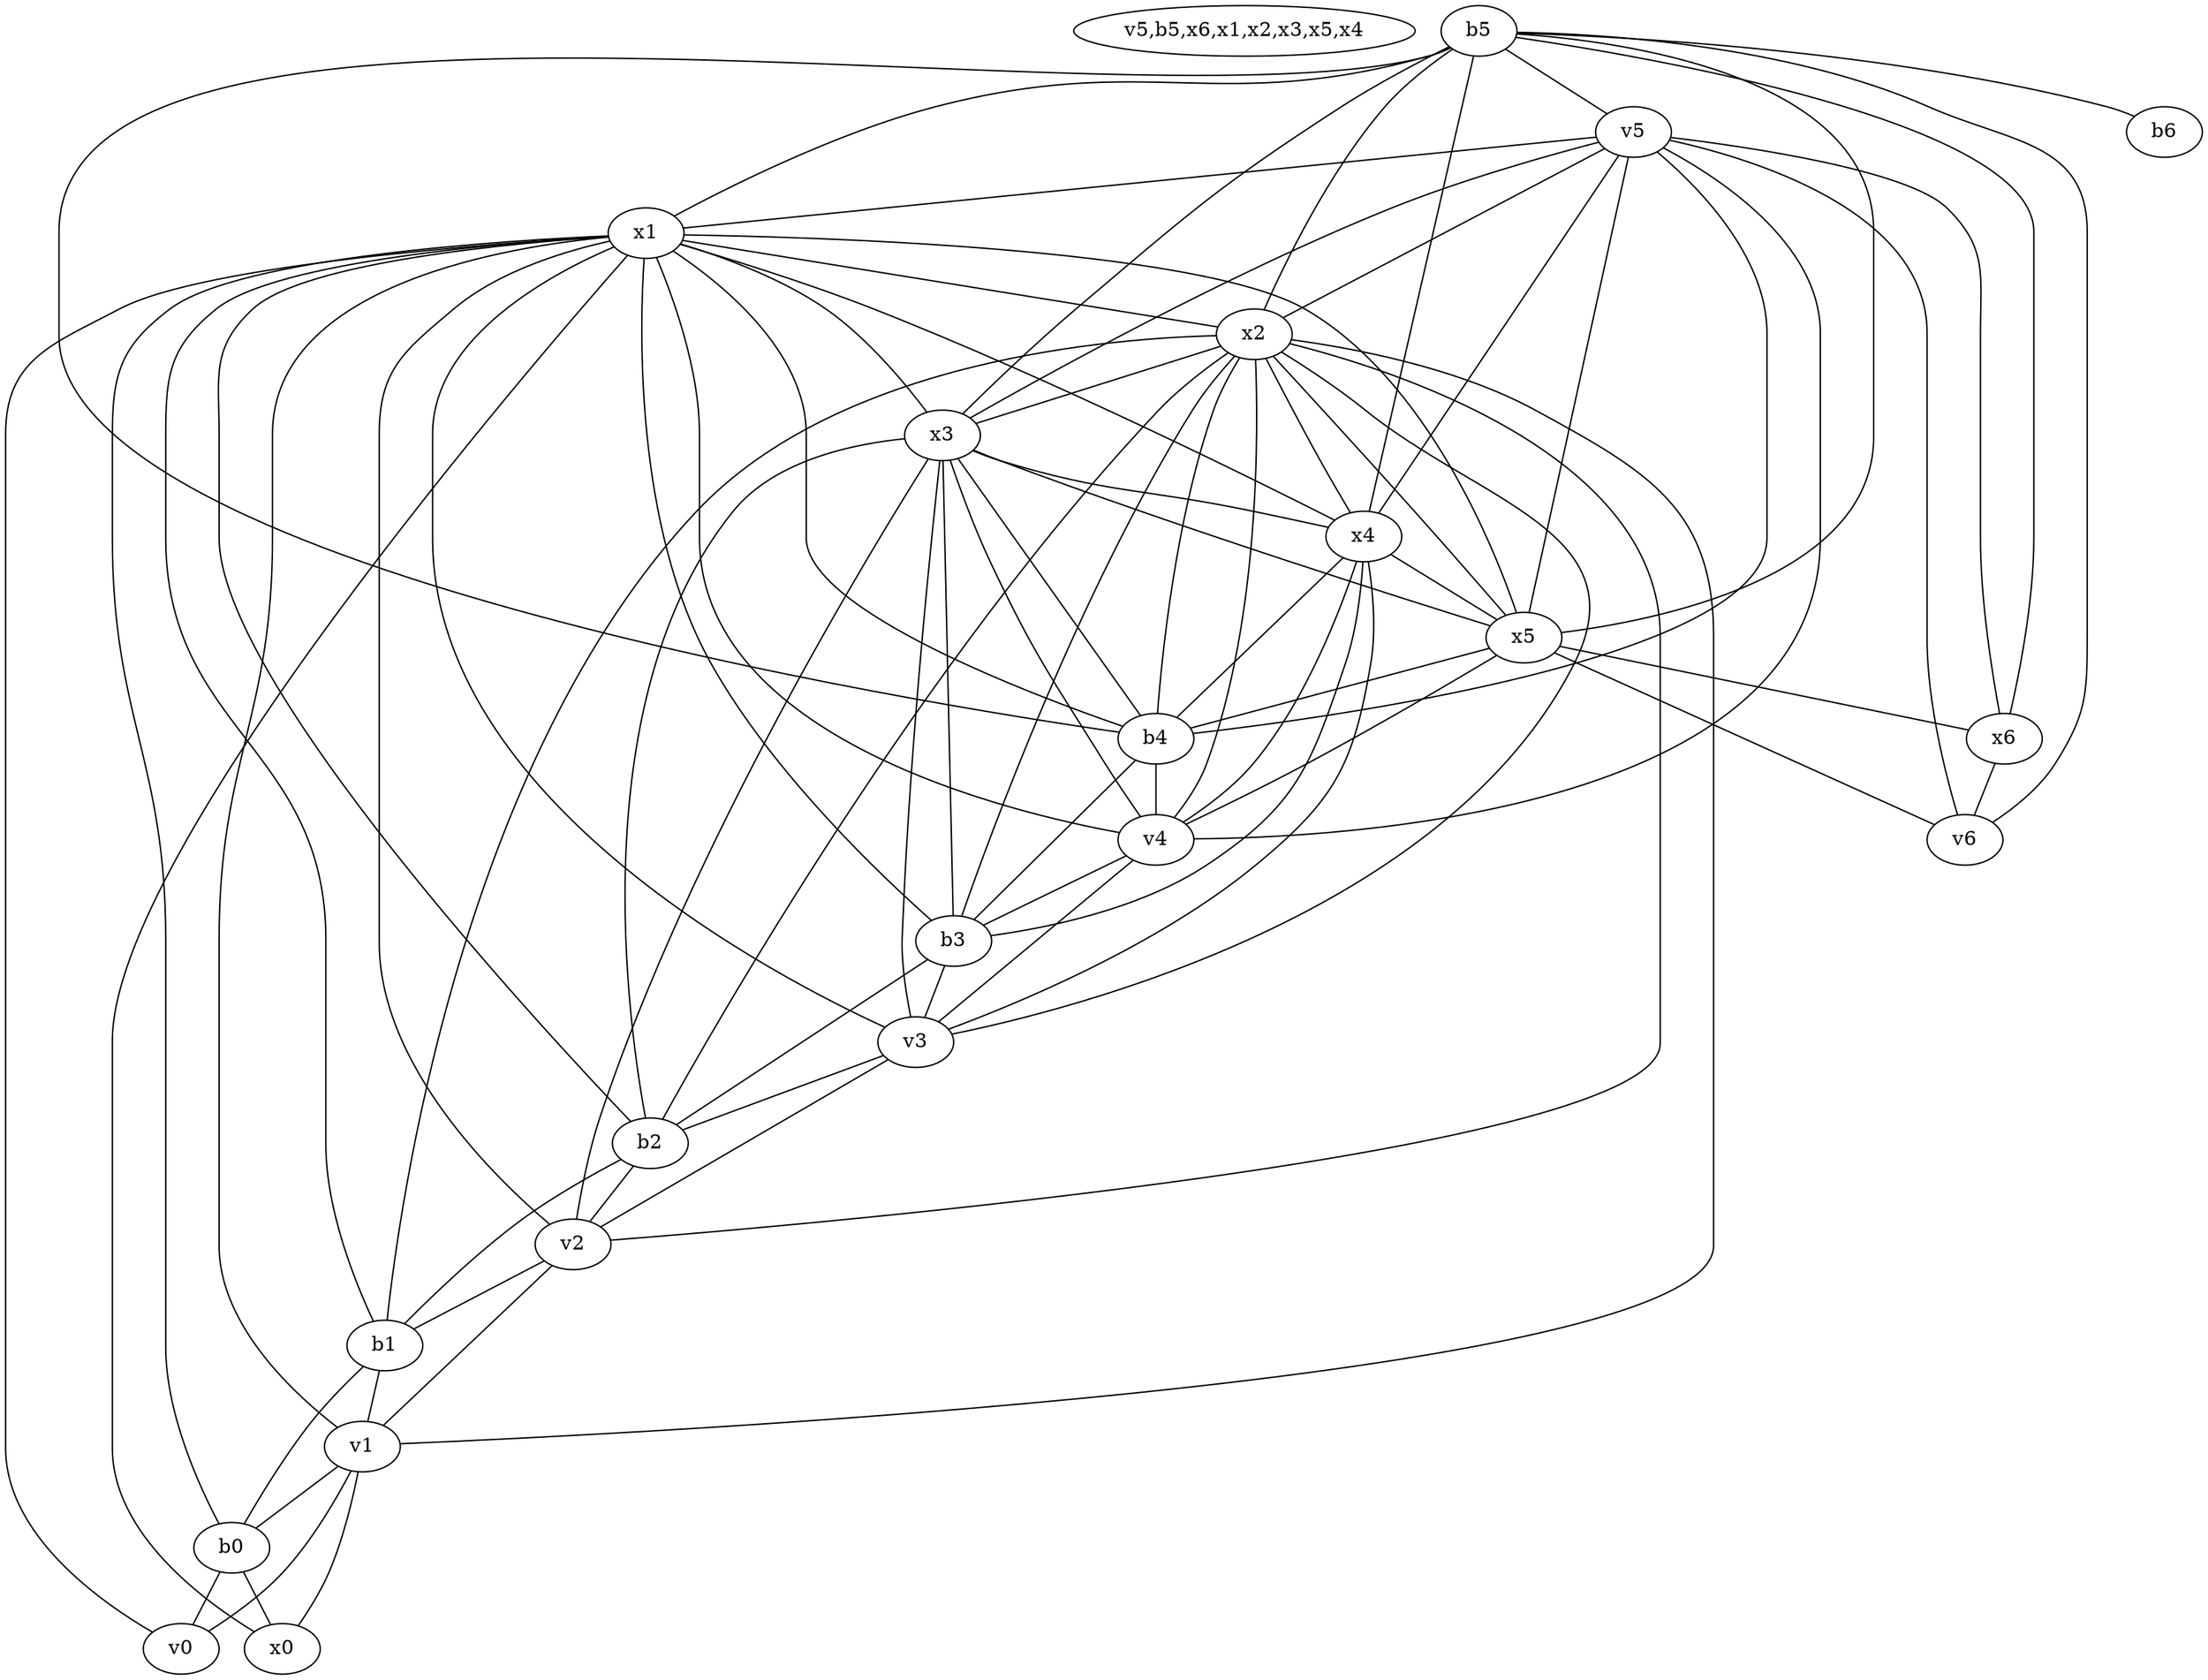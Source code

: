 graph Morale_Graph {
	graph [bb="0,0,1678,1188"];
	node [label="\N"];
	root	[height=0.5,
		label="v5,b5,x6,x1,x2,x3,x5,x4",
		pos="1115,1170",
		width=2.8481];
	b4	[height=0.5,
		label=b4,
		pos="752,666",
		width=0.75];
	v4	[height=0.5,
		label=v4,
		pos="752,594",
		width=0.75];
	b4 -- v4	[pos="752,647.7 752,636.85 752,622.92 752,612.1"];
	b3	[height=0.5,
		label=b3,
		pos="697,522",
		width=0.75];
	b4 -- b3	[pos="739.25,649.7 731.44,639.59 721.85,625.71 716,612 705.89,588.31 700.95,558.71 698.7,540.33"];
	b5	[height=0.5,
		label=b5,
		pos="1263,1170",
		width=0.75];
	b5 -- b4	[pos="1242.6,1157.7 1237.6,1155.4 1232.2,1153.3 1227,1152 934.84,1078.3 845.62,1174.3 550,1116 420.4,1090.4 331.77,1097.3 290,972 222.6,\
769.81 618.61,689.05 725.78,671.06"];
	v5	[height=0.5,
		label=v5,
		pos="1082,1098",
		width=0.75];
	b5 -- v5	[pos="1241.8,1158.6 1237,1156.3 1231.8,1154 1227,1152 1185,1134.4 1134.8,1116.8 1105.9,1107"];
	x1	[height=0.5,
		label=x1,
		pos="380,1026",
		width=0.75];
	b5 -- x1	[pos="1242.6,1157.7 1237.6,1155.5 1232.2,1153.4 1227,1152 1003.3,1093.6 936,1154.5 708,1116 591.64,1096.4 456.9,1053.1 403.51,1035.1"];
	x2	[height=0.5,
		label=x2,
		pos="777,954",
		width=0.75];
	b5 -- x2	[pos="1242,1158 1237.2,1155.8 1232,1153.6 1227,1152 1037,1089.3 922.05,1194.3 790,1044 772.69,1024.3 772.5,992.12 774.41,972.33"];
	x3	[height=0.5,
		label=x3,
		pos="1121,882",
		width=0.75];
	b5 -- x3	[pos="1254.8,1152.4 1229.6,1101.7 1154,949.55 1129.1,899.3"];
	x4	[height=0.5,
		label=x4,
		pos="817,810",
		width=0.75];
	b5 -- x4	[pos="1242.5,1157.8 1237.6,1155.5 1232.2,1153.4 1227,1152 1053.9,1105 990.15,1186 825,1116 769.3,1092.4 722,1087.5 722,1027 722,1027 722,\
1027 722,953 722,897.53 772.69,847.33 800.02,824.3"];
	x5	[height=0.5,
		label=x5,
		pos="1349,738",
		width=0.75];
	b5 -- x5	[pos="1287.5,1161.8 1331.2,1147.6 1421.2,1111.2 1458,1044 1515.2,939.4 1402.9,798.88 1362.6,753.66"];
	v6	[height=0.5,
		label=v6,
		pos="1487,594",
		width=0.75];
	b5 -- v6	[pos="1290.3,1169.7 1369.8,1170.1 1596,1159.6 1596,1027 1596,1027 1596,1027 1596,737 1596,678.57 1537.2,629.38 1506,607.37"];
	x6	[height=0.5,
		label=x6,
		pos="1454,666",
		width=0.75];
	b5 -- x6	[pos="1290.2,1168.4 1363.3,1165.1 1558,1145.2 1558,1027 1558,1027 1558,1027 1558,809 1558,751.55 1501.9,701.9 1472.1,679.57"];
	b6	[height=0.5,
		label=b6,
		pos="1651,1098",
		width=0.75];
	b5 -- b6	[pos="1290,1167.1 1349,1162.5 1493.5,1148.5 1610,1116 1616.4,1114.2 1623.1,1111.7 1629.2,1109.2"];
	v5 -- b4	[pos="1060.6,1086.5 1041.7,1076.7 1013.8,1061.1 992,1044 886.37,961.23 842.49,947.29 781,828 756.28,780.04 752.28,714.58 751.86,684.02"];
	v5 -- x1	[pos="1055.3,1094.3 944.14,1083.3 517.94,1040.8 406.69,1029.7"];
	v5 -- x2	[pos="1055.4,1094.5 996.71,1088.6 858.62,1071.9 822,1044 798.46,1026 786.29,992.36 780.8,971.98"];
	v5 -- x3	[pos="1085.1,1079.8 1092.4,1039.8 1110.5,940.38 1117.9,900.23"];
	v5 -- x4	[pos="1067.4,1082.8 1056.7,1072.2 1041.8,1057.4 1029,1044 951.99,963.27 863.09,863.25 830.16,825.94"];
	v5 -- x5	[pos="1101.6,1085.3 1154.1,1052.6 1297.8,954.43 1350,828 1359.7,804.58 1356.5,774.64 1353,756.15"];
	v5 -- v4	[pos="1074,1080.5 1043.9,1019.5 933.24,802.74 808,648 796.13,633.33 780.34,618.74 768.56,608.59"];
	v5 -- v6	[pos="1109.1,1096.4 1204.6,1092.8 1520,1066.9 1520,883 1520,883 1520,883 1520,737 1520,690.68 1503.1,638.02 1493.5,611.76"];
	v5 -- x6	[pos="1108,1092.6 1191,1077.9 1444,1027.2 1444,955 1444,955 1444,955 1444,809 1444,763.77 1449.1,710.64 1452,684.02"];
	x1 -- b4	[pos="395.04,1010.5 455.12,952.7 677.5,738.7 737.18,681.27"];
	x1 -- x2	[pos="406.05,1020.4 477.98,1007.7 678.81,972.31 750.86,959.61"];
	x1 -- x3	[pos="407.1,1023.2 475.64,1018.3 661.26,1003 813,972 920.98,949.94 1046.2,908.76 1097.4,891.24"];
	x1 -- x4	[pos="401.09,1014.6 453.16,988.98 592.01,920.67 708,864 738.44,849.13 773.7,832 795.68,821.34"];
	x1 -- x5	[pos="406.95,1023.3 483.65,1018.3 709.55,1002 895,972 1041.1,948.39 1083.8,957.73 1220,900 1273.5,877.34 1296,875.79 1329,828 1343.9,806.36 \
1347.9,775.36 1348.9,756.24"];
	x1 -- v4	[pos="388.2,1008.6 397.69,990.2 414.3,959.86 432,936 534.78,797.43 687.42,653.95 736.32,609.19"];
	x1 -- b3	[pos="383.05,1007.6 386.69,989.24 393.75,959.62 405,936 486.4,765.16 637.67,589.29 683.5,537.91"];
	v3	[height=0.5,
		label=v3,
		pos="752,450",
		width=0.75];
	x1 -- v3	[pos="372.49,1008.3 361.42,982.2 342,929.7 342,883 342,883 342,883 342,737 342,548.89 635.92,474.29 726.04,455.84"];
	b2	[height=0.5,
		label=b2,
		pos="625,378",
		width=0.75];
	x1 -- b2	[pos="356.16,1016.9 335.65,1008.7 306.78,994.1 290,972 257.6,929.32 228,792.58 228,739 228,739 228,739 228,521 228,442.04 509.98,395.31 \
598.64,382.57"];
	v2	[height=0.5,
		label=v2,
		pos="625,306",
		width=0.75];
	x1 -- v2	[pos="365.7,1010.2 343.69,985.85 304,934.73 304,883 304,883 304,883 304,665 304,484.89 532,354.09 603.69,317.41"];
	b1	[height=0.5,
		label=b1,
		pos="256,234",
		width=0.75];
	x1 -- b1	[pos="353.11,1022.6 296.73,1017 168.82,1001.4 138,972 108.35,943.73 114,923.97 114,883 114,883 114,883 114,521 114,406.25 206.84,290.08 \
242.38,249.81"];
	v1	[height=0.5,
		label=v1,
		pos="240,162",
		width=0.75];
	x1 -- v1	[pos="353.85,1021.3 293.96,1011.2 152,977.2 152,883 152,883 152,883 152,305 152,251.05 198.45,200.54 223.86,176.94"];
	b0	[height=0.5,
		label=b0,
		pos="147,90",
		width=0.75];
	x1 -- b0	[pos="353.29,1022.9 293,1017.7 148.74,1002.4 112,972 79.114,944.81 76,925.67 76,883 76,883 76,883 76,377 76,271.87 121.75,151.23 139.8,\
107.72"];
	v0	[height=0.5,
		label=v0,
		pos="183,18",
		width=0.75];
	x1 -- v0	[pos="356.5,1016.5 327.22,1005.5 279.51,986.1 267,972 194.62,890.42 190,848.06 190,739 190,739 190,739 190,449 190,293.43 128.67,262.56 \
111,108 109.18,92.104 103.78,86.279 111,72 121.3,51.638 143.51,37.185 160.56,28.569"];
	x0	[height=0.5,
		label=x0,
		pos="111,18",
		width=0.75];
	x1 -- x0	[pos="353.16,1022.6 288.53,1016.3 126.13,998.34 79,972 32.829,946.2 0,935.89 0,883 0,883 0,883 0,161 0,102.02 60.182,52.906 91.918,31.109"];
	x2 -- b4	[pos="768.61,936.45 752.4,903.27 717.52,825.84 708,756 705.84,740.15 702.57,735.05 708,720 713.6,704.48 725.95,690.29 736.14,680.51"];
	x2 -- x3	[pos="802.59,947.37 818.04,944 838.13,939.67 856,936 937.62,919.23 958.33,916.56 1040,900 1058.6,896.23 1079.5,891.83 1095.5,888.45"];
	x2 -- x4	[pos="781.82,935.87 789.51,908.58 804.46,855.52 812.16,828.19"];
	x2 -- x5	[pos="803.9,952.2 866.97,949.71 1028.8,939.63 1157,900 1225.7,878.76 1250.5,878.24 1302,828 1323,807.5 1336.7,775.58 1343.6,756.05"];
	x2 -- v4	[pos="762.56,938.33 753.32,928.25 741.66,914.18 734,900 702.79,842.23 705.53,821.5 701,756 697.66,707.65 697.08,692.62 716,648 721.82,\
634.28 731.41,620.4 739.23,610.29"];
	x2 -- b3	[pos="756.75,941.51 742.26,932.2 723.53,917.74 713,900 641.29,779.16 678.52,596.14 692.47,539.98"];
	x2 -- v3	[pos="789.96,938.16 808.34,916 841.07,872.13 853,828 891.26,686.47 856.81,635.02 791,504 784.03,490.12 773.46,476.03 765.08,465.87"];
	x2 -- b2	[pos="754.27,943.79 675.36,910.14 418,785.78 418,595 418,595 418,595 418,521 418,434.06 543.71,396.39 599.2,383.99"];
	x2 -- v2	[pos="794.85,940.13 808.58,929.89 827.73,914.86 843,900 906.73,837.99 1102,683.92 1102,595 1102,595 1102,595 1102,449 1102,354.39 752.92,\
317.73 652.01,309.11"];
	x2 -- b1	[pos="751.05,948.3 715.97,941.25 652.16,925.92 603,900 386.69,785.95 285,695.54 285,451 285,451 285,451 285,377 285,330.95 270.18,278.18 \
261.73,251.82"];
	x2 -- v1	[pos="797.52,942.09 825.99,926.95 874.21,901.27 876,900 914.79,872.58 920.53,860.69 955,828 1129,663.04 1254,618.75 1254,379 1254,379 \
1254,379 1254,305 1254,202.34 428.38,169.33 267.12,163.86"];
	x3 -- b4	[pos="1101.2,869.49 1037.1,832.34 836.15,715.8 771.94,678.56"];
	x3 -- x4	[pos="1095.6,875.15 1038.2,861.94 899.2,829.93 842.11,816.78"];
	x3 -- x5	[pos="1146.6,875.75 1177.4,868.59 1229.7,853.63 1268,828 1297.9,808.03 1324.2,774.72 1338.2,755.01"];
	x3 -- v4	[pos="1112,864.67 1087.7,822.3 1016.6,707.99 926,648 879.53,617.23 814.43,603.7 778.47,598.26"];
	x3 -- b3	[pos="1117,863.95 1112.3,845.54 1103.5,815.67 1091,792 1072.4,756.6 1063.5,749.95 1037,720 1006.4,685.4 1000.1,674.2 962,648 880.08,591.61 \
768.74,548.45 720.68,531.2"];
	x3 -- v3	[pos="1124,863.83 1133.8,802.06 1157.3,590.2 1040,504 998.52,473.52 842.46,458.1 779.04,452.98"];
	x3 -- b2	[pos="1129.4,864.71 1134.4,854.43 1140.4,840.73 1144,828 1172.6,727.34 1178,699.65 1178,595 1178,595 1178,595 1178,521 1178,411.1 763.07,\
385.05 652.05,380.04"];
	x3 -- v2	[pos="1138.1,867.8 1174,839.43 1254,772.52 1254,739 1254,739 1254,739 1254,593 1254,472.64 1217.2,425.13 1116,360 1038.4,310.07 744.17,\
306.63 652.46,306.81"];
	x4 -- b4	[pos="809.42,792.43 796.89,765.07 772.03,710.75 759.54,683.46"];
	x4 -- x5	[pos="843.38,805.53 933.96,793.61 1231.6,754.44 1322.5,742.49"];
	x4 -- v4	[pos="816.25,791.9 814.42,761.77 808.28,697.7 788,648 782.37,634.2 772.77,620.33 764.9,610.24"];
	x4 -- b3	[pos="801.63,794.85 779.14,773.24 737.59,729.65 716,684 693.26,635.91 693.74,571.07 695.55,540.43"];
	x4 -- v3	[pos="820.25,791.91 823.21,773.97 826.74,744.96 824,720 813.26,622.2 774.1,509.91 758.49,467.96"];
	x5 -- b4	[pos="1322.6,733.9 1224,722.34 878.03,681.78 778.79,670.14"];
	x5 -- v4	[pos="1323.7,730.99 1226.2,707.79 874.83,624.22 777.28,601.01"];
	x5 -- v6	[pos="1359.4,721.23 1372,702.63 1394.6,671.31 1418,648 1433.6,632.44 1453.9,617.39 1468.4,607.33"];
	x5 -- x6	[pos="1367.8,724.49 1386.9,711.74 1416.3,692.11 1435.4,679.41"];
	v4 -- b3	[pos="739.79,577.46 730.68,565.86 718.28,550.08 709.17,538.49"];
	v4 -- v3	[pos="752,575.59 752,548.19 752,495.32 752,468.11"];
	b3 -- v3	[pos="709.21,505.46 718.32,493.86 730.72,478.08 739.83,466.49"];
	b3 -- b2	[pos="688.6,504.43 674.73,477.07 647.19,422.75 633.35,395.46"];
	v3 -- b2	[pos="731.6,437.75 707.9,424.69 669.03,403.27 645.35,390.22"];
	v3 -- v2	[pos="738.65,434.07 714.19,406.73 662.49,348.92 638.17,321.73"];
	b2 -- v2	[pos="625,359.7 625,348.85 625,334.92 625,324.1"];
	b2 -- b1	[pos="601.92,368.12 535.65,342.62 345.33,269.38 279.07,243.88"];
	v2 -- b1	[pos="599.05,300.08 531.3,287.23 349.64,252.76 281.92,239.92"];
	v2 -- v1	[pos="601.78,296.44 533.18,271.13 331.89,196.89 263.25,171.57"];
	b1 -- v1	[pos="252.04,215.7 249.56,204.85 246.38,190.92 243.91,180.1"];
	b1 -- b0	[pos="240.57,218.91 229.74,208.64 215.25,194.11 204,180 185.02,156.18 166.69,125.83 156.14,107.43"];
	v1 -- b0	[pos="222.51,147.83 205.88,135.32 181.02,116.6 164.41,104.11"];
	v1 -- v0	[pos="236.92,143.77 233.29,125.46 226.4,95.922 216,72 210.21,58.68 201.44,44.783 194.39,34.563"];
	v1 -- x0	[pos="231.9,144.65 222.04,125.79 204.08,94.493 183,72 167.4,55.351 145.97,40.347 130.56,30.588"];
	b0 -- v0	[pos="155.35,72.765 161.17,61.456 168.89,46.437 174.7,35.147"];
	b0 -- x0	[pos="138.65,72.765 132.83,61.456 125.11,46.437 119.3,35.147"];
	x6 -- v6	[pos="1461.8,648.41 1467.1,637.25 1474,622.6 1479.2,611.47"];
}
